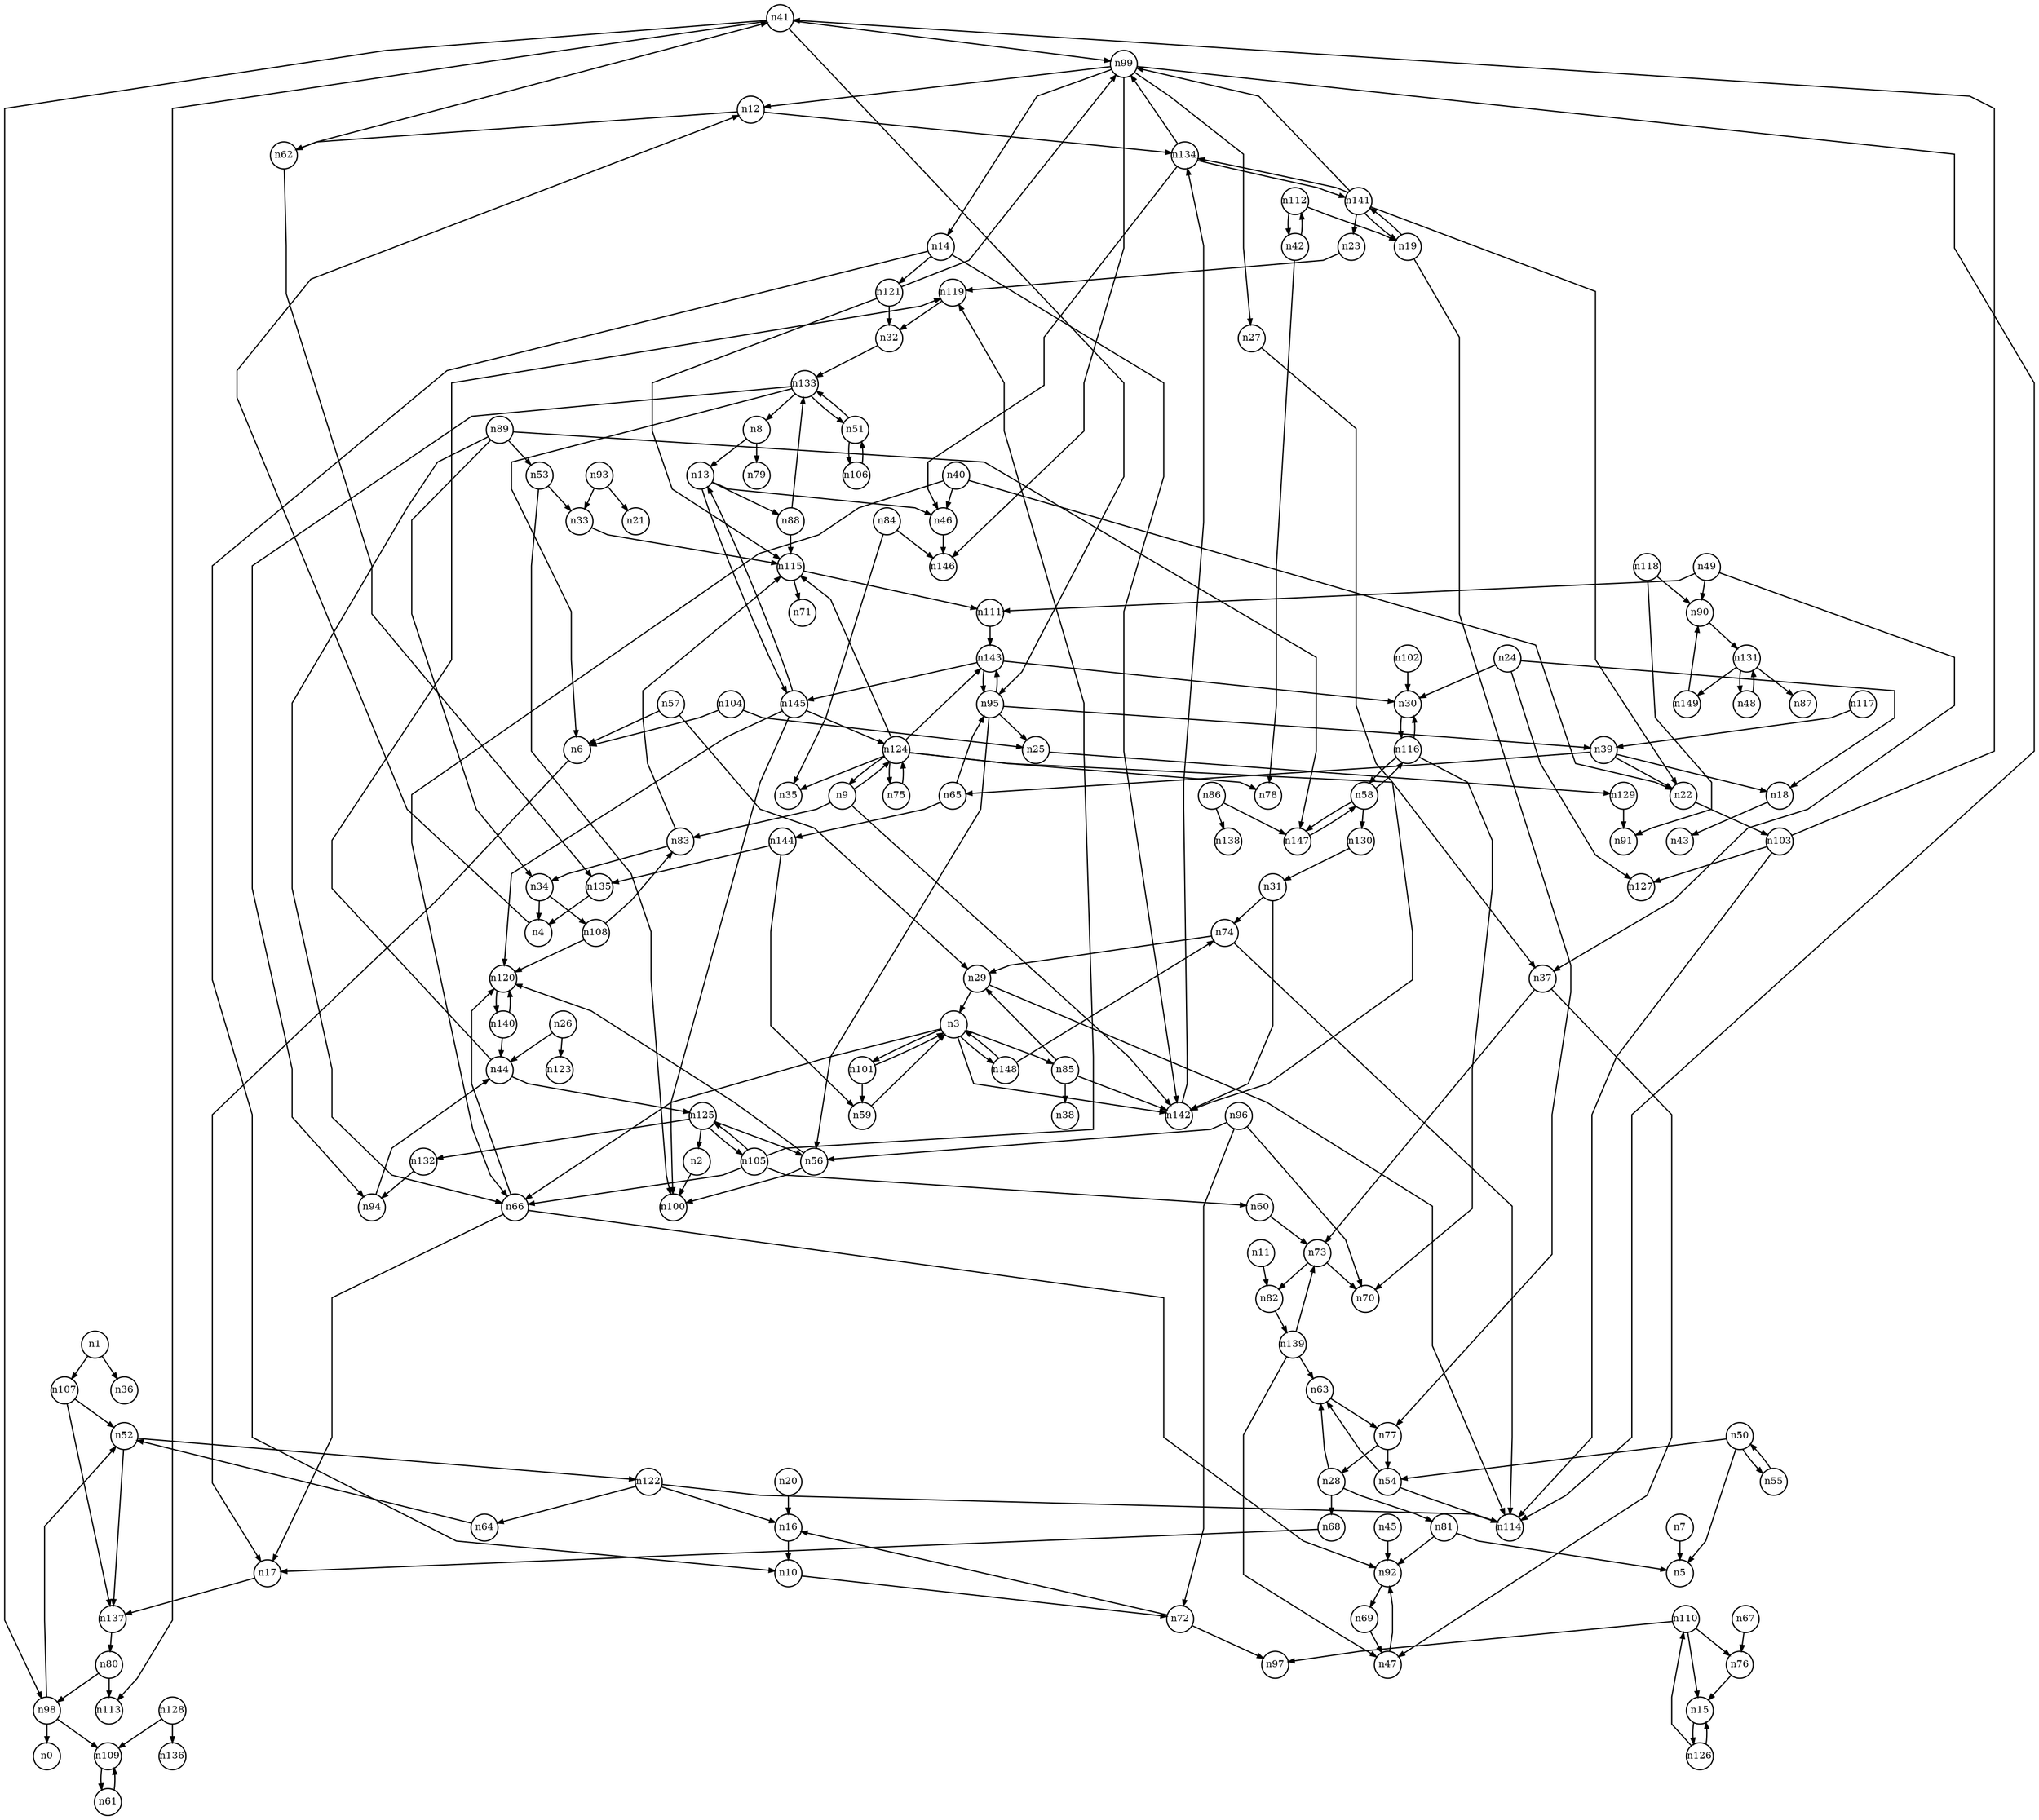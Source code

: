 digraph G{
splines=polyline;
ranksep=0.22;
nodesep=0.22;
nodesize=0.32;
fontsize=8
edge [arrowsize=0.5]
node [fontsize=8 shape=circle width=0.32 fixedsize=shape];

n1 -> n36
n1 -> n107
n107 -> n52
n107 -> n137
n2 -> n100
n66 -> n17
n66 -> n92
n66 -> n120
n3 -> n66
n3 -> n85
n3 -> n101
n3 -> n142
n3 -> n148
n85 -> n29
n85 -> n38
n85 -> n142
n101 -> n59
n101 -> n3
n142 -> n134
n148 -> n74
n148 -> n3
n12 -> n62
n12 -> n134
n4 -> n12
n17 -> n137
n6 -> n17
n7 -> n5
n13 -> n46
n13 -> n88
n13 -> n145
n8 -> n13
n8 -> n79
n83 -> n115
n83 -> n34
n9 -> n83
n9 -> n124
n9 -> n142
n124 -> n35
n124 -> n37
n124 -> n75
n124 -> n78
n124 -> n115
n124 -> n143
n124 -> n9
n82 -> n139
n11 -> n82
n62 -> n135
n62 -> n41
n46 -> n146
n88 -> n115
n88 -> n133
n10 -> n72
n14 -> n10
n14 -> n121
n14 -> n142
n121 -> n32
n121 -> n99
n121 -> n115
n126 -> n110
n126 -> n15
n15 -> n126
n16 -> n10
n137 -> n80
n18 -> n43
n77 -> n54
n77 -> n28
n19 -> n77
n19 -> n141
n20 -> n16
n103 -> n114
n103 -> n127
n103 -> n41
n22 -> n103
n119 -> n32
n23 -> n119
n24 -> n18
n24 -> n30
n24 -> n127
n30 -> n116
n129 -> n91
n25 -> n129
n44 -> n119
n44 -> n125
n26 -> n44
n26 -> n123
n27 -> n142
n63 -> n77
n28 -> n63
n28 -> n68
n28 -> n81
n68 -> n17
n81 -> n5
n81 -> n92
n29 -> n114
n29 -> n3
n74 -> n29
n74 -> n114
n31 -> n74
n31 -> n142
n115 -> n71
n115 -> n111
n33 -> n115
n34 -> n4
n34 -> n108
n108 -> n83
n108 -> n120
n47 -> n92
n37 -> n47
n37 -> n73
n73 -> n70
n73 -> n82
n39 -> n18
n39 -> n22
n39 -> n65
n40 -> n22
n40 -> n46
n40 -> n66
n95 -> n25
n95 -> n39
n95 -> n56
n95 -> n143
n41 -> n95
n41 -> n98
n41 -> n99
n41 -> n113
n98 -> n0
n98 -> n52
n98 -> n109
n99 -> n12
n99 -> n27
n99 -> n114
n99 -> n146
n99 -> n14
n42 -> n78
n42 -> n112
n112 -> n19
n112 -> n42
n92 -> n69
n45 -> n92
n49 -> n37
n49 -> n90
n49 -> n111
n90 -> n131
n111 -> n143
n50 -> n5
n50 -> n54
n50 -> n55
n54 -> n114
n54 -> n63
n106 -> n51
n51 -> n106
n51 -> n133
n133 -> n6
n133 -> n8
n133 -> n94
n133 -> n51
n52 -> n137
n52 -> n122
n53 -> n33
n53 -> n100
n55 -> n50
n56 -> n100
n56 -> n120
n120 -> n140
n57 -> n6
n57 -> n29
n116 -> n30
n116 -> n70
n116 -> n58
n58 -> n116
n58 -> n130
n58 -> n147
n130 -> n31
n147 -> n58
n60 -> n73
n109 -> n61
n61 -> n109
n135 -> n4
n64 -> n52
n65 -> n95
n65 -> n144
n144 -> n59
n144 -> n135
n76 -> n15
n67 -> n76
n69 -> n47
n72 -> n16
n72 -> n97
n80 -> n98
n80 -> n113
n84 -> n35
n84 -> n146
n86 -> n138
n86 -> n147
n89 -> n34
n89 -> n53
n89 -> n66
n89 -> n147
n93 -> n21
n93 -> n33
n94 -> n44
n143 -> n30
n143 -> n145
n143 -> n95
n96 -> n56
n96 -> n70
n96 -> n72
n59 -> n3
n102 -> n30
n104 -> n6
n104 -> n25
n105 -> n60
n105 -> n66
n105 -> n119
n105 -> n125
n110 -> n76
n110 -> n97
n110 -> n15
n117 -> n39
n118 -> n90
n118 -> n91
n32 -> n133
n122 -> n16
n122 -> n64
n122 -> n114
n75 -> n124
n125 -> n2
n125 -> n56
n125 -> n105
n125 -> n132
n132 -> n94
n128 -> n109
n128 -> n136
n48 -> n131
n131 -> n48
n131 -> n87
n131 -> n149
n149 -> n90
n134 -> n46
n134 -> n99
n134 -> n141
n139 -> n47
n139 -> n63
n139 -> n73
n140 -> n44
n140 -> n120
n141 -> n19
n141 -> n22
n141 -> n23
n141 -> n99
n141 -> n134
n145 -> n13
n145 -> n100
n145 -> n120
n145 -> n124
}
